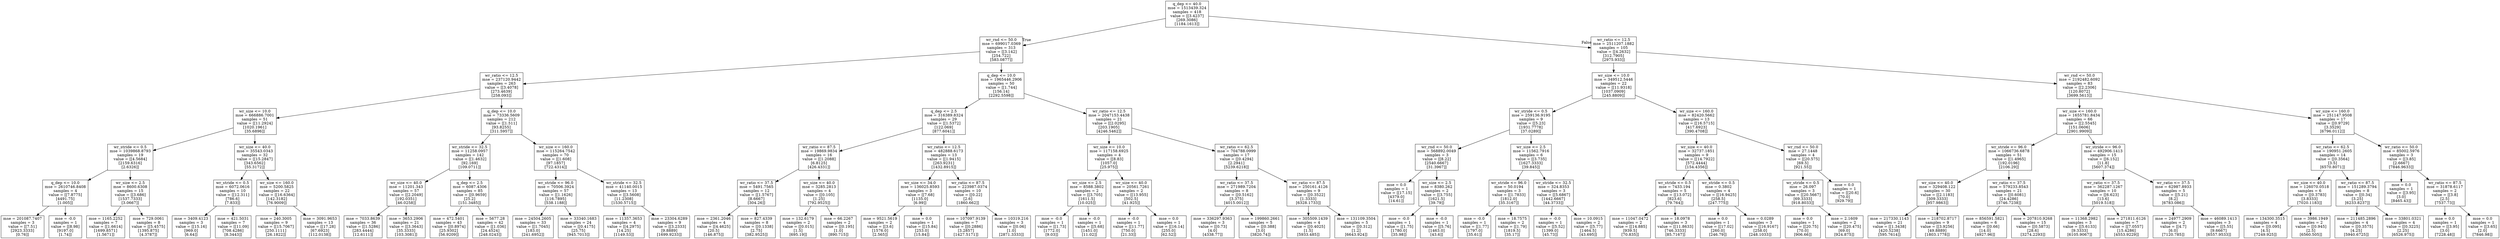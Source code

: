 digraph Tree {
node [shape=box] ;
0 [label="q_dep <= 40.0\nmse = 1513439.324\nsamples = 418\nvalue = [[3.4237]\n[269.3086]\n[1184.1613]]"] ;
1 [label="wr_rnd <= 50.0\nmse = 699017.0369\nsamples = 313\nvalue = [[3.142]\n[254.722]\n[583.0877]]"] ;
0 -> 1 [labeldistance=2.5, labelangle=45, headlabel="True"] ;
2 [label="wr_ratio <= 12.5\nmse = 237120.9442\nsamples = 263\nvalue = [[3.4078]\n[273.4639]\n[258.093]]"] ;
1 -> 2 ;
3 [label="wr_size <= 10.0\nmse = 666886.7001\nsamples = 51\nvalue = [[11.2924]\n[1020.1961]\n[35.6896]]"] ;
2 -> 3 ;
4 [label="wr_stride <= 0.5\nmse = 1039868.8793\nsamples = 19\nvalue = [[4.5684]\n[2159.6316]\n[2.6326]]"] ;
3 -> 4 ;
5 [label="q_dep <= 10.0\nmse = 2610746.8408\nsamples = 4\nvalue = [[7.8775]\n[4491.75]\n[1.005]]"] ;
4 -> 5 ;
6 [label="mse = 201087.7407\nsamples = 3\nvalue = [[7.51]\n[2923.3333]\n[0.76]]"] ;
5 -> 6 ;
7 [label="mse = -0.0\nsamples = 1\nvalue = [[8.98]\n[9197.0]\n[1.74]]"] ;
5 -> 7 ;
8 [label="wr_size <= 2.5\nmse = 8600.6308\nsamples = 15\nvalue = [[3.686]\n[1537.7333]\n[3.0667]]"] ;
4 -> 8 ;
9 [label="mse = 1165.2252\nsamples = 7\nvalue = [[1.6614]\n[1699.8571]\n[1.5671]]"] ;
8 -> 9 ;
10 [label="mse = 729.0061\nsamples = 8\nvalue = [[5.4575]\n[1395.875]\n[4.3787]]"] ;
8 -> 10 ;
11 [label="wr_size <= 40.0\nmse = 35543.0343\nsamples = 32\nvalue = [[15.2847]\n[343.6562]\n[55.3172]]"] ;
3 -> 11 ;
12 [label="wr_stride <= 0.5\nmse = 6072.0616\nsamples = 10\nvalue = [[12.311]\n[786.6]\n[7.833]]"] ;
11 -> 12 ;
13 [label="mse = 3409.4123\nsamples = 3\nvalue = [[15.16]\n[969.0]\n[6.64]]"] ;
12 -> 13 ;
14 [label="mse = 421.5031\nsamples = 7\nvalue = [[11.09]\n[708.4286]\n[8.3443]]"] ;
12 -> 14 ;
15 [label="wr_size <= 160.0\nmse = 5200.5825\nsamples = 22\nvalue = [[16.6364]\n[142.3182]\n[76.9009]]"] ;
11 -> 15 ;
16 [label="mse = 240.3005\nsamples = 9\nvalue = [[15.7067]\n[250.1111]\n[26.1822]]"] ;
15 -> 16 ;
17 [label="mse = 3091.9653\nsamples = 13\nvalue = [[17.28]\n[67.6923]\n[112.0138]]"] ;
15 -> 17 ;
18 [label="q_dep <= 10.0\nmse = 73336.5609\nsamples = 212\nvalue = [[1.511]\n[93.8255]\n[311.5957]]"] ;
2 -> 18 ;
19 [label="wr_stride <= 32.5\nmse = 11258.0957\nsamples = 142\nvalue = [[1.4632]\n[92.169]\n[109.0711]]"] ;
18 -> 19 ;
20 [label="wr_size <= 40.0\nmse = 11201.343\nsamples = 57\nvalue = [[2.2049]\n[192.0351]\n[46.0258]]"] ;
19 -> 20 ;
21 [label="mse = 7033.8639\nsamples = 36\nvalue = [[1.5286]\n[283.4444]\n[12.6111]]"] ;
20 -> 21 ;
22 [label="mse = 3653.2906\nsamples = 21\nvalue = [[3.3643]\n[35.3333]\n[103.3081]]"] ;
20 -> 22 ;
23 [label="q_dep <= 2.5\nmse = 6087.4306\nsamples = 85\nvalue = [[0.9659]\n[25.2]\n[151.3485]]"] ;
19 -> 23 ;
24 [label="mse = 472.5401\nsamples = 43\nvalue = [[0.8974]\n[25.9302]\n[56.9209]]"] ;
23 -> 24 ;
25 [label="mse = 5677.28\nsamples = 42\nvalue = [[1.036]\n[24.4524]\n[248.0243]]"] ;
23 -> 25 ;
26 [label="wr_size <= 160.0\nmse = 115264.7542\nsamples = 70\nvalue = [[1.608]\n[97.1857]\n[722.4314]]"] ;
18 -> 26 ;
27 [label="wr_stride <= 96.0\nmse = 70506.3924\nsamples = 57\nvalue = [[1.1626]\n[116.7895]\n[538.1188]]"] ;
26 -> 27 ;
28 [label="mse = 24504.2605\nsamples = 33\nvalue = [[1.7045]\n[183.0]\n[241.6952]]"] ;
27 -> 28 ;
29 [label="mse = 33340.1683\nsamples = 24\nvalue = [[0.4175]\n[25.75]\n[945.7013]]"] ;
27 -> 29 ;
30 [label="wr_stride <= 32.5\nmse = 41140.0015\nsamples = 13\nvalue = [[3.5608]\n[11.2308]\n[1530.5715]]"] ;
26 -> 30 ;
31 [label="mse = 11357.3653\nsamples = 4\nvalue = [[4.2975]\n[14.25]\n[1149.53]]"] ;
30 -> 31 ;
32 [label="mse = 23304.6289\nsamples = 9\nvalue = [[3.2333]\n[9.8889]\n[1699.9233]]"] ;
30 -> 32 ;
33 [label="q_dep <= 10.0\nmse = 1965446.2906\nsamples = 50\nvalue = [[1.744]\n[156.14]\n[2292.5598]]"] ;
1 -> 33 ;
34 [label="q_dep <= 2.5\nmse = 316389.8324\nsamples = 29\nvalue = [[1.5372]\n[122.069]\n[877.6041]]"] ;
33 -> 34 ;
35 [label="wr_ratio <= 87.5\nmse = 19869.9834\nsamples = 16\nvalue = [[1.2088]\n[6.8125]\n[426.4331]]"] ;
34 -> 35 ;
36 [label="wr_ratio <= 37.5\nmse = 5491.7565\nsamples = 12\nvalue = [[1.5767]\n[8.6667]\n[304.26]]"] ;
35 -> 36 ;
37 [label="mse = 2361.2046\nsamples = 4\nvalue = [[4.4625]\n[20.5]\n[146.875]]"] ;
36 -> 37 ;
38 [label="mse = 827.4339\nsamples = 8\nvalue = [[0.1338]\n[2.75]\n[382.9525]]"] ;
36 -> 38 ;
39 [label="wr_size <= 40.0\nmse = 3285.2813\nsamples = 4\nvalue = [[0.105]\n[1.25]\n[792.9525]]"] ;
35 -> 39 ;
40 [label="mse = 132.6179\nsamples = 2\nvalue = [[0.015]\n[1.5]\n[695.19]]"] ;
39 -> 40 ;
41 [label="mse = 66.2267\nsamples = 2\nvalue = [[0.195]\n[1.0]\n[890.715]]"] ;
39 -> 41 ;
42 [label="wr_ratio <= 12.5\nmse = 482888.6173\nsamples = 13\nvalue = [[1.9415]\n[263.9231]\n[1432.8915]]"] ;
34 -> 42 ;
43 [label="wr_size <= 34.0\nmse = 136025.8593\nsamples = 3\nvalue = [[7.68]\n[1135.0]\n[6.99]]"] ;
42 -> 43 ;
44 [label="mse = 9521.5619\nsamples = 2\nvalue = [[3.6]\n[1576.0]\n[2.565]]"] ;
43 -> 44 ;
45 [label="mse = 0.0\nsamples = 1\nvalue = [[15.84]\n[253.0]\n[15.84]]"] ;
43 -> 45 ;
46 [label="wr_ratio <= 87.5\nmse = 223987.0374\nsamples = 10\nvalue = [[0.22]\n[2.6]\n[1860.662]]"] ;
42 -> 46 ;
47 [label="mse = 107097.9139\nsamples = 7\nvalue = [[0.2886]\n[3.2857]\n[1427.5171]]"] ;
46 -> 47 ;
48 [label="mse = 10319.216\nsamples = 3\nvalue = [[0.06]\n[1.0]\n[2871.3333]]"] ;
46 -> 48 ;
49 [label="wr_ratio <= 12.5\nmse = 2047153.4438\nsamples = 21\nvalue = [[2.0295]\n[203.1905]\n[4246.5462]]"] ;
33 -> 49 ;
50 [label="wr_size <= 10.0\nmse = 117158.6925\nsamples = 4\nvalue = [[8.83]\n[1057.0]\n[25.975]]"] ;
49 -> 50 ;
51 [label="wr_size <= 2.5\nmse = 8588.3802\nsamples = 2\nvalue = [[3.705]\n[1611.5]\n[10.025]]"] ;
50 -> 51 ;
52 [label="mse = -0.0\nsamples = 1\nvalue = [[1.73]\n[1772.0]\n[9.03]]"] ;
51 -> 52 ;
53 [label="mse = -0.0\nsamples = 1\nvalue = [[5.68]\n[1451.0]\n[11.02]]"] ;
51 -> 53 ;
54 [label="wr_size <= 40.0\nmse = 20561.7261\nsamples = 2\nvalue = [[13.955]\n[502.5]\n[41.925]]"] ;
50 -> 54 ;
55 [label="mse = -0.0\nsamples = 1\nvalue = [[11.77]\n[750.0]\n[21.33]]"] ;
54 -> 55 ;
56 [label="mse = 0.0\nsamples = 1\nvalue = [[16.14]\n[255.0]\n[62.52]]"] ;
54 -> 56 ;
57 [label="wr_ratio <= 62.5\nmse = 704788.0999\nsamples = 17\nvalue = [[0.4294]\n[2.2941]\n[5239.6218]]"] ;
49 -> 57 ;
58 [label="wr_ratio <= 37.5\nmse = 271989.7204\nsamples = 8\nvalue = [[0.5162]\n[3.375]\n[4015.0012]]"] ;
57 -> 58 ;
59 [label="mse = 336297.9363\nsamples = 3\nvalue = [[0.73]\n[4.0]\n[4338.77]]"] ;
58 -> 59 ;
60 [label="mse = 199860.2661\nsamples = 5\nvalue = [[0.388]\n[3.0]\n[3820.74]]"] ;
58 -> 60 ;
61 [label="wr_ratio <= 87.5\nmse = 250161.4126\nsamples = 9\nvalue = [[0.3522]\n[1.3333]\n[6328.1733]]"] ;
57 -> 61 ;
62 [label="mse = 305509.1439\nsamples = 4\nvalue = [[0.4025]\n[1.5]\n[5933.485]]"] ;
61 -> 62 ;
63 [label="mse = 131109.3504\nsamples = 5\nvalue = [[0.312]\n[1.2]\n[6643.924]]"] ;
61 -> 63 ;
64 [label="wr_ratio <= 12.5\nmse = 2511207.1882\nsamples = 105\nvalue = [[4.2632]\n[312.7905]\n[2975.933]]"] ;
0 -> 64 [labeldistance=2.5, labelangle=-45, headlabel="False"] ;
65 [label="wr_size <= 10.0\nmse = 349512.5446\nsamples = 22\nvalue = [[11.9318]\n[1037.0909]\n[245.8809]]"] ;
64 -> 65 ;
66 [label="wr_stride <= 0.5\nmse = 259136.9195\nsamples = 9\nvalue = [[5.23]\n[1931.7778]\n[37.0289]]"] ;
65 -> 66 ;
67 [label="wr_rnd <= 50.0\nmse = 568892.0049\nsamples = 3\nvalue = [[8.22]\n[2540.6667]\n[31.3967]]"] ;
66 -> 67 ;
68 [label="mse = 0.0\nsamples = 1\nvalue = [[17.15]\n[4379.0]\n[14.61]]"] ;
67 -> 68 ;
69 [label="wr_size <= 2.5\nmse = 8380.262\nsamples = 2\nvalue = [[3.755]\n[1621.5]\n[39.79]]"] ;
67 -> 69 ;
70 [label="mse = -0.0\nsamples = 1\nvalue = [[1.75]\n[1780.0]\n[35.98]]"] ;
69 -> 70 ;
71 [label="mse = -0.0\nsamples = 1\nvalue = [[5.76]\n[1463.0]\n[43.6]]"] ;
69 -> 71 ;
72 [label="wr_size <= 2.5\nmse = 11562.7916\nsamples = 6\nvalue = [[3.735]\n[1627.3333]\n[39.845]]"] ;
66 -> 72 ;
73 [label="wr_stride <= 96.0\nmse = 50.0194\nsamples = 3\nvalue = [[1.7833]\n[1812.0]\n[35.3167]]"] ;
72 -> 73 ;
74 [label="mse = -0.0\nsamples = 1\nvalue = [[1.77]\n[1797.0]\n[35.61]]"] ;
73 -> 74 ;
75 [label="mse = 18.7575\nsamples = 2\nvalue = [[1.79]\n[1819.5]\n[35.17]]"] ;
73 -> 75 ;
76 [label="wr_stride <= 32.5\nmse = 324.8353\nsamples = 3\nvalue = [[5.6867]\n[1442.6667]\n[44.3733]]"] ;
72 -> 76 ;
77 [label="mse = -0.0\nsamples = 1\nvalue = [[5.52]\n[1399.0]\n[45.73]]"] ;
76 -> 77 ;
78 [label="mse = 10.0915\nsamples = 2\nvalue = [[5.77]\n[1464.5]\n[43.695]]"] ;
76 -> 78 ;
79 [label="wr_size <= 160.0\nmse = 82420.5662\nsamples = 13\nvalue = [[16.5715]\n[417.6923]\n[390.4708]]"] ;
65 -> 79 ;
80 [label="wr_size <= 40.0\nmse = 32737.1851\nsamples = 9\nvalue = [[14.7922]\n[572.4444]\n[154.4356]]"] ;
79 -> 80 ;
81 [label="wr_stride <= 0.5\nmse = 7433.194\nsamples = 5\nvalue = [[13.072]\n[823.6]\n[79.764]]"] ;
80 -> 81 ;
82 [label="mse = 11047.0472\nsamples = 2\nvalue = [[14.885]\n[939.5]\n[70.835]]"] ;
81 -> 82 ;
83 [label="mse = 18.0978\nsamples = 3\nvalue = [[11.8633]\n[746.3333]\n[85.7167]]"] ;
81 -> 83 ;
84 [label="wr_stride <= 0.5\nmse = 0.3802\nsamples = 4\nvalue = [[16.9425]\n[258.5]\n[247.775]]"] ;
80 -> 84 ;
85 [label="mse = 0.0\nsamples = 1\nvalue = [[17.02]\n[260.0]\n[246.79]]"] ;
84 -> 85 ;
86 [label="mse = 0.0289\nsamples = 3\nvalue = [[16.9167]\n[258.0]\n[248.1033]]"] ;
84 -> 86 ;
87 [label="wr_rnd <= 50.0\nmse = 27.1448\nsamples = 4\nvalue = [[20.575]\n[69.5]\n[921.55]]"] ;
79 -> 87 ;
88 [label="wr_stride <= 0.5\nmse = 26.097\nsamples = 3\nvalue = [[20.5667]\n[69.3333]\n[918.8033]]"] ;
87 -> 88 ;
89 [label="mse = 0.0\nsamples = 1\nvalue = [[20.75]\n[70.0]\n[906.66]]"] ;
88 -> 89 ;
90 [label="mse = 2.1609\nsamples = 2\nvalue = [[20.475]\n[69.0]\n[924.875]]"] ;
88 -> 90 ;
91 [label="mse = 0.0\nsamples = 1\nvalue = [[20.6]\n[70.0]\n[929.79]]"] ;
87 -> 91 ;
92 [label="wr_rnd <= 50.0\nmse = 2192482.6092\nsamples = 83\nvalue = [[2.2306]\n[120.8072]\n[3699.5613]]"] ;
64 -> 92 ;
93 [label="wr_size <= 160.0\nmse = 1655781.8434\nsamples = 66\nvalue = [[2.5545]\n[151.0606]\n[2901.9909]]"] ;
92 -> 93 ;
94 [label="wr_stride <= 96.0\nmse = 1066736.6878\nsamples = 51\nvalue = [[1.4965]\n[192.0196]\n[2106.29]]"] ;
93 -> 94 ;
95 [label="wr_size <= 40.0\nmse = 329408.122\nsamples = 30\nvalue = [[2.1183]\n[309.3333]\n[957.9863]]"] ;
94 -> 95 ;
96 [label="mse = 217330.1143\nsamples = 21\nvalue = [[1.3438]\n[420.5238]\n[595.7614]]"] ;
95 -> 96 ;
97 [label="mse = 218702.8717\nsamples = 9\nvalue = [[3.9256]\n[49.8889]\n[1803.1778]]"] ;
95 -> 97 ;
98 [label="wr_ratio <= 37.5\nmse = 579233.8543\nsamples = 21\nvalue = [[0.6081]\n[24.4286]\n[3746.7238]]"] ;
94 -> 98 ;
99 [label="mse = 856591.5821\nsamples = 6\nvalue = [[0.66]\n[14.0]\n[4927.96]]"] ;
98 -> 99 ;
100 [label="mse = 207810.9268\nsamples = 15\nvalue = [[0.5873]\n[28.6]\n[3274.2293]]"] ;
98 -> 100 ;
101 [label="wr_stride <= 96.0\nmse = 492906.1413\nsamples = 15\nvalue = [[6.152]\n[11.8]\n[5607.374]]"] ;
93 -> 101 ;
102 [label="wr_ratio <= 37.5\nmse = 362287.1267\nsamples = 10\nvalue = [[6.623]\n[13.6]\n[5019.518]]"] ;
101 -> 102 ;
103 [label="mse = 11368.2982\nsamples = 3\nvalue = [[5.6133]\n[9.3333]\n[6105.9067]]"] ;
102 -> 103 ;
104 [label="mse = 271811.6126\nsamples = 7\nvalue = [[7.0557]\n[15.4286]\n[4553.9229]]"] ;
102 -> 104 ;
105 [label="wr_ratio <= 37.5\nmse = 62987.8933\nsamples = 5\nvalue = [[5.21]\n[8.2]\n[6783.086]]"] ;
101 -> 105 ;
106 [label="mse = 24977.2909\nsamples = 2\nvalue = [[4.7]\n[6.0]\n[7120.785]]"] ;
105 -> 106 ;
107 [label="mse = 46089.1413\nsamples = 3\nvalue = [[5.55]\n[9.6667]\n[6557.9533]]"] ;
105 -> 107 ;
108 [label="wr_size <= 160.0\nmse = 251147.9508\nsamples = 17\nvalue = [[0.9729]\n[3.3529]\n[6796.0112]]"] ;
92 -> 108 ;
109 [label="wr_ratio <= 62.5\nmse = 190951.2605\nsamples = 14\nvalue = [[0.3564]\n[3.5]\n[6570.8071]]"] ;
108 -> 109 ;
110 [label="wr_size <= 40.0\nmse = 126070.0518\nsamples = 6\nvalue = [[0.3783]\n[3.8333]\n[7020.1183]]"] ;
109 -> 110 ;
111 [label="mse = 134300.3515\nsamples = 4\nvalue = [[0.095]\n[4.5]\n[7249.925]]"] ;
110 -> 111 ;
112 [label="mse = 3986.1949\nsamples = 2\nvalue = [[0.945]\n[2.5]\n[6560.505]]"] ;
110 -> 112 ;
113 [label="wr_ratio <= 87.5\nmse = 151289.3794\nsamples = 8\nvalue = [[0.34]\n[3.25]\n[6233.8237]]"] ;
109 -> 113 ;
114 [label="mse = 211485.2896\nsamples = 4\nvalue = [[0.3575]\n[4.25]\n[5940.6725]]"] ;
113 -> 114 ;
115 [label="mse = 33801.0321\nsamples = 4\nvalue = [[0.3225]\n[2.25]\n[6526.975]]"] ;
113 -> 115 ;
116 [label="wr_ratio <= 50.0\nmse = 85002.5976\nsamples = 3\nvalue = [[3.85]\n[2.6667]\n[7846.9633]]"] ;
108 -> 116 ;
117 [label="mse = 0.0\nsamples = 1\nvalue = [[3.95]\n[3.0]\n[8465.43]]"] ;
116 -> 117 ;
118 [label="wr_ratio <= 87.5\nmse = 31878.6117\nsamples = 2\nvalue = [[3.8]\n[2.5]\n[7537.73]]"] ;
116 -> 118 ;
119 [label="mse = 0.0\nsamples = 1\nvalue = [[3.95]\n[3.0]\n[7228.48]]"] ;
118 -> 119 ;
120 [label="mse = 0.0\nsamples = 1\nvalue = [[3.65]\n[2.0]\n[7846.98]]"] ;
118 -> 120 ;
}